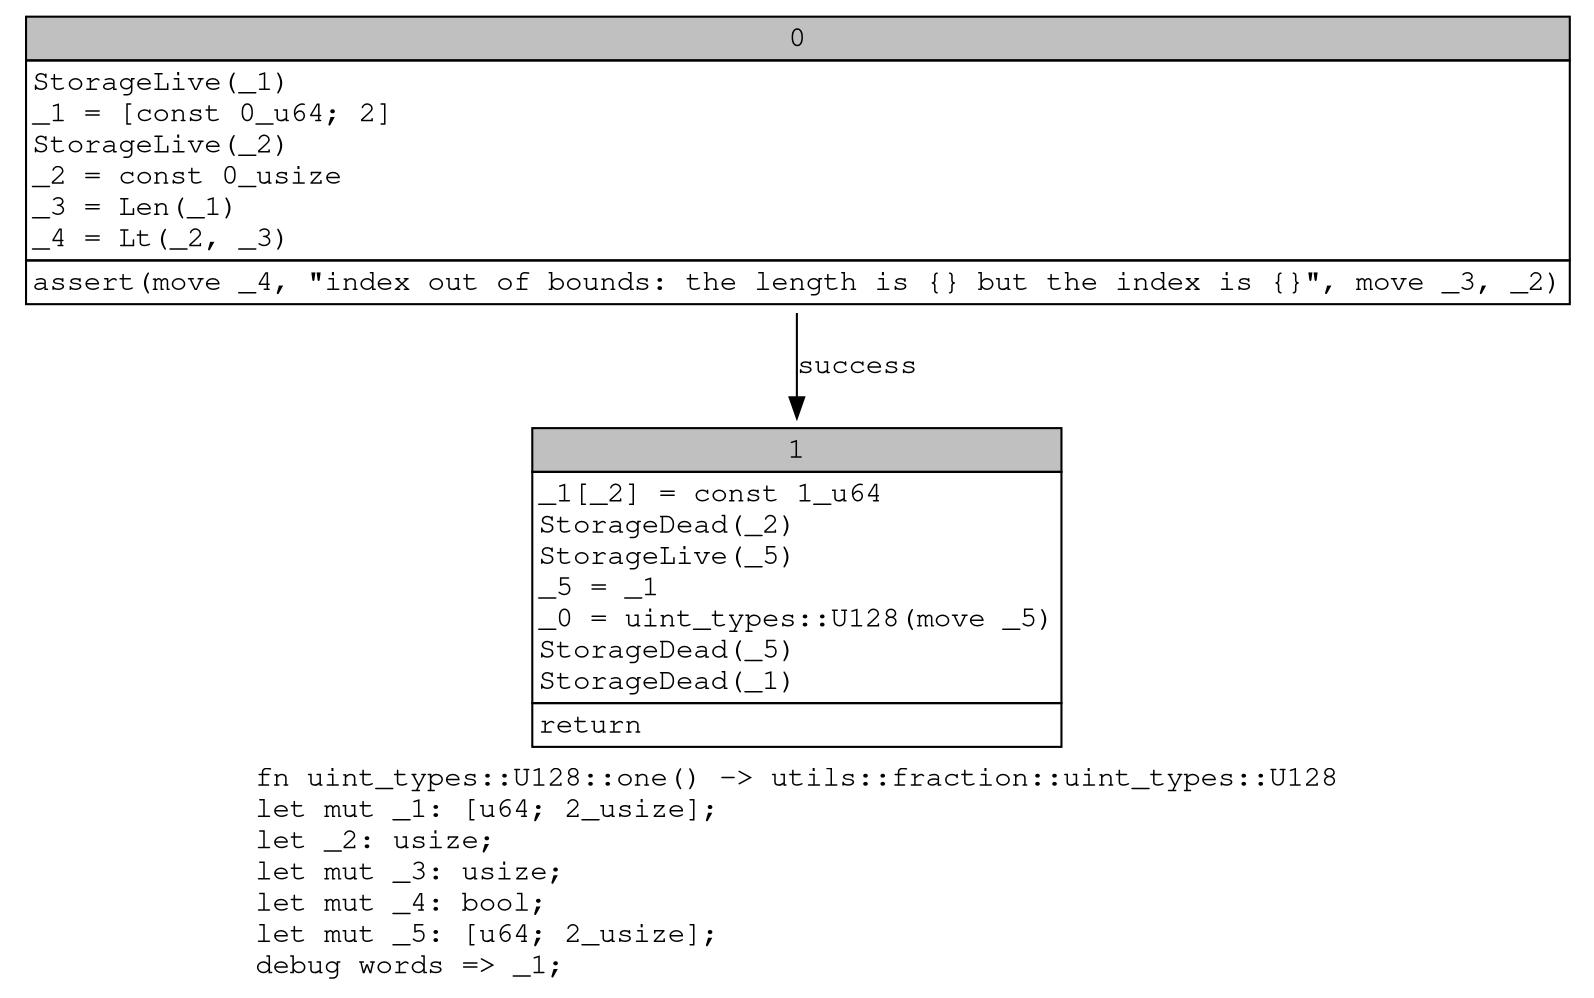 digraph Mir_0_11889 {
    graph [fontname="Courier, monospace"];
    node [fontname="Courier, monospace"];
    edge [fontname="Courier, monospace"];
    label=<fn uint_types::U128::one() -&gt; utils::fraction::uint_types::U128<br align="left"/>let mut _1: [u64; 2_usize];<br align="left"/>let _2: usize;<br align="left"/>let mut _3: usize;<br align="left"/>let mut _4: bool;<br align="left"/>let mut _5: [u64; 2_usize];<br align="left"/>debug words =&gt; _1;<br align="left"/>>;
    bb0__0_11889 [shape="none", label=<<table border="0" cellborder="1" cellspacing="0"><tr><td bgcolor="gray" align="center" colspan="1">0</td></tr><tr><td align="left" balign="left">StorageLive(_1)<br/>_1 = [const 0_u64; 2]<br/>StorageLive(_2)<br/>_2 = const 0_usize<br/>_3 = Len(_1)<br/>_4 = Lt(_2, _3)<br/></td></tr><tr><td align="left">assert(move _4, &quot;index out of bounds: the length is {} but the index is {}&quot;, move _3, _2)</td></tr></table>>];
    bb1__0_11889 [shape="none", label=<<table border="0" cellborder="1" cellspacing="0"><tr><td bgcolor="gray" align="center" colspan="1">1</td></tr><tr><td align="left" balign="left">_1[_2] = const 1_u64<br/>StorageDead(_2)<br/>StorageLive(_5)<br/>_5 = _1<br/>_0 = uint_types::U128(move _5)<br/>StorageDead(_5)<br/>StorageDead(_1)<br/></td></tr><tr><td align="left">return</td></tr></table>>];
    bb0__0_11889 -> bb1__0_11889 [label="success"];
}
